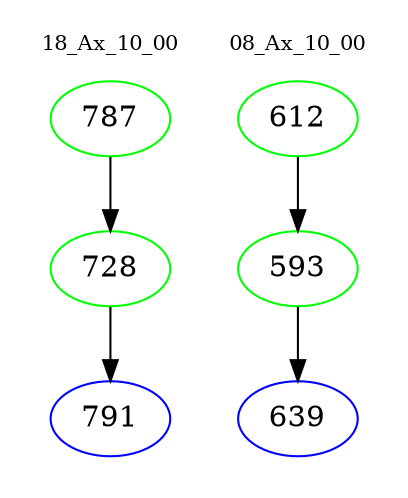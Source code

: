 digraph{
subgraph cluster_0 {
color = white
label = "18_Ax_10_00";
fontsize=10;
T0_787 [label="787", color="green"]
T0_787 -> T0_728 [color="black"]
T0_728 [label="728", color="green"]
T0_728 -> T0_791 [color="black"]
T0_791 [label="791", color="blue"]
}
subgraph cluster_1 {
color = white
label = "08_Ax_10_00";
fontsize=10;
T1_612 [label="612", color="green"]
T1_612 -> T1_593 [color="black"]
T1_593 [label="593", color="green"]
T1_593 -> T1_639 [color="black"]
T1_639 [label="639", color="blue"]
}
}
